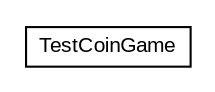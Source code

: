 #!/usr/local/bin/dot
#
# Class diagram 
# Generated by UMLGraph version R5_6 (http://www.umlgraph.org/)
#

digraph G {
	edge [fontname="arial",fontsize=10,labelfontname="arial",labelfontsize=10];
	node [fontname="arial",fontsize=10,shape=plaintext];
	nodesep=0.25;
	ranksep=0.5;
	// java_oo.coingame.TestCoinGame
	c1859 [label=<<table title="java_oo.coingame.TestCoinGame" border="0" cellborder="1" cellspacing="0" cellpadding="2" port="p" href="./TestCoinGame.html">
		<tr><td><table border="0" cellspacing="0" cellpadding="1">
<tr><td align="center" balign="center"> TestCoinGame </td></tr>
		</table></td></tr>
		</table>>, URL="./TestCoinGame.html", fontname="arial", fontcolor="black", fontsize=10.0];
}

